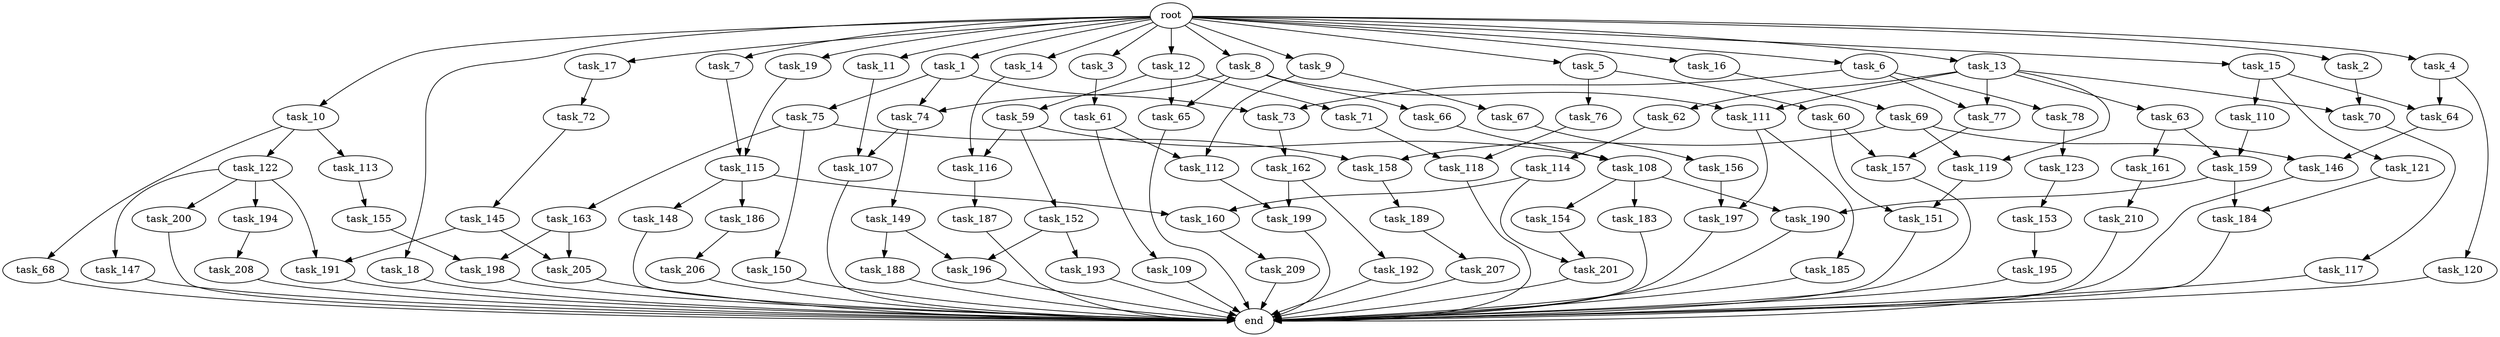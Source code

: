 digraph G {
  task_67 [size="21474836480.000000"];
  task_193 [size="30923764531.200001"];
  task_12 [size="102.400000"];
  task_201 [size="127990025420.800003"];
  task_5 [size="102.400000"];
  task_63 [size="30923764531.200001"];
  task_196 [size="61847529062.400002"];
  task_17 [size="102.400000"];
  task_2 [size="102.400000"];
  task_121 [size="30923764531.200001"];
  task_208 [size="42090679500.800003"];
  task_161 [size="69578470195.199997"];
  task_207 [size="30923764531.200001"];
  task_60 [size="3435973836.800000"];
  task_198 [size="44667659878.400002"];
  task_77 [size="116823110451.200012"];
  task_163 [size="21474836480.000000"];
  task_11 [size="102.400000"];
  task_150 [size="21474836480.000000"];
  task_15 [size="102.400000"];
  task_191 [size="140874927308.800018"];
  task_64 [size="52398601011.200005"];
  task_156 [size="69578470195.199997"];
  root [size="0.000000"];
  task_72 [size="69578470195.199997"];
  task_69 [size="69578470195.199997"];
  task_147 [size="54975581388.800003"];
  task_119 [size="38654705664.000000"];
  task_74 [size="73014444032.000000"];
  task_152 [size="85899345920.000000"];
  task_190 [size="97066260889.600006"];
  task_114 [size="13743895347.200001"];
  task_8 [size="102.400000"];
  task_155 [size="69578470195.199997"];
  task_18 [size="102.400000"];
  task_109 [size="42090679500.800003"];
  task_122 [size="3435973836.800000"];
  task_194 [size="54975581388.800003"];
  task_66 [size="30923764531.200001"];
  task_206 [size="7730941132.800000"];
  task_186 [size="7730941132.800000"];
  task_151 [size="34359738368.000000"];
  task_188 [size="30923764531.200001"];
  task_116 [size="116823110451.200012"];
  task_199 [size="29205777612.800003"];
  task_148 [size="7730941132.800000"];
  task_1 [size="102.400000"];
  task_3 [size="102.400000"];
  task_185 [size="69578470195.199997"];
  task_200 [size="54975581388.800003"];
  task_157 [size="34359738368.000000"];
  task_189 [size="69578470195.199997"];
  task_75 [size="42090679500.800003"];
  task_9 [size="102.400000"];
  task_149 [size="21474836480.000000"];
  task_4 [size="102.400000"];
  task_187 [size="30923764531.200001"];
  task_183 [size="54975581388.800003"];
  end [size="0.000000"];
  task_111 [size="61847529062.400002"];
  task_123 [size="42090679500.800003"];
  task_146 [size="29205777612.800003"];
  task_117 [size="30923764531.200001"];
  task_16 [size="102.400000"];
  task_68 [size="3435973836.800000"];
  task_158 [size="29205777612.800003"];
  task_19 [size="102.400000"];
  task_159 [size="111669149696.000000"];
  task_154 [size="54975581388.800003"];
  task_6 [size="102.400000"];
  task_160 [size="93630287052.800003"];
  task_62 [size="30923764531.200001"];
  task_192 [size="21474836480.000000"];
  task_112 [size="63565515980.800003"];
  task_65 [size="44667659878.400002"];
  task_115 [size="140874927308.800018"];
  task_113 [size="3435973836.800000"];
  task_7 [size="102.400000"];
  task_118 [size="99643241267.200012"];
  task_120 [size="21474836480.000000"];
  task_184 [size="97066260889.600006"];
  task_210 [size="7730941132.800000"];
  task_73 [size="127990025420.800003"];
  task_162 [size="42090679500.800003"];
  task_13 [size="102.400000"];
  task_61 [size="69578470195.199997"];
  task_209 [size="54975581388.800003"];
  task_76 [size="3435973836.800000"];
  task_59 [size="13743895347.200001"];
  task_70 [size="52398601011.200005"];
  task_197 [size="124554051584.000000"];
  task_145 [size="69578470195.199997"];
  task_71 [size="13743895347.200001"];
  task_78 [size="85899345920.000000"];
  task_10 [size="102.400000"];
  task_14 [size="102.400000"];
  task_110 [size="30923764531.200001"];
  task_205 [size="116823110451.200012"];
  task_108 [size="140874927308.800018"];
  task_195 [size="30923764531.200001"];
  task_153 [size="13743895347.200001"];
  task_107 [size="42949672960.000000"];

  task_67 -> task_156 [size="679477248.000000"];
  task_193 -> end [size="1.000000"];
  task_12 -> task_65 [size="134217728.000000"];
  task_12 -> task_59 [size="134217728.000000"];
  task_12 -> task_71 [size="134217728.000000"];
  task_201 -> end [size="1.000000"];
  task_5 -> task_60 [size="33554432.000000"];
  task_5 -> task_76 [size="33554432.000000"];
  task_63 -> task_159 [size="679477248.000000"];
  task_63 -> task_161 [size="679477248.000000"];
  task_196 -> end [size="1.000000"];
  task_17 -> task_72 [size="679477248.000000"];
  task_2 -> task_70 [size="209715200.000000"];
  task_121 -> task_184 [size="536870912.000000"];
  task_208 -> end [size="1.000000"];
  task_161 -> task_210 [size="75497472.000000"];
  task_207 -> end [size="1.000000"];
  task_60 -> task_151 [size="33554432.000000"];
  task_60 -> task_157 [size="33554432.000000"];
  task_198 -> end [size="1.000000"];
  task_77 -> task_157 [size="301989888.000000"];
  task_163 -> task_205 [size="301989888.000000"];
  task_163 -> task_198 [size="301989888.000000"];
  task_11 -> task_107 [size="209715200.000000"];
  task_150 -> end [size="1.000000"];
  task_15 -> task_110 [size="301989888.000000"];
  task_15 -> task_64 [size="301989888.000000"];
  task_15 -> task_121 [size="301989888.000000"];
  task_191 -> end [size="1.000000"];
  task_64 -> task_146 [size="209715200.000000"];
  task_156 -> task_197 [size="536870912.000000"];
  root -> task_7 [size="1.000000"];
  root -> task_8 [size="1.000000"];
  root -> task_12 [size="1.000000"];
  root -> task_18 [size="1.000000"];
  root -> task_1 [size="1.000000"];
  root -> task_3 [size="1.000000"];
  root -> task_16 [size="1.000000"];
  root -> task_19 [size="1.000000"];
  root -> task_5 [size="1.000000"];
  root -> task_10 [size="1.000000"];
  root -> task_6 [size="1.000000"];
  root -> task_17 [size="1.000000"];
  root -> task_9 [size="1.000000"];
  root -> task_11 [size="1.000000"];
  root -> task_4 [size="1.000000"];
  root -> task_13 [size="1.000000"];
  root -> task_2 [size="1.000000"];
  root -> task_14 [size="1.000000"];
  root -> task_15 [size="1.000000"];
  task_72 -> task_145 [size="679477248.000000"];
  task_69 -> task_119 [size="75497472.000000"];
  task_69 -> task_146 [size="75497472.000000"];
  task_69 -> task_158 [size="75497472.000000"];
  task_147 -> end [size="1.000000"];
  task_119 -> task_151 [size="301989888.000000"];
  task_74 -> task_149 [size="209715200.000000"];
  task_74 -> task_107 [size="209715200.000000"];
  task_152 -> task_193 [size="301989888.000000"];
  task_152 -> task_196 [size="301989888.000000"];
  task_190 -> end [size="1.000000"];
  task_114 -> task_160 [size="838860800.000000"];
  task_114 -> task_201 [size="838860800.000000"];
  task_8 -> task_65 [size="301989888.000000"];
  task_8 -> task_66 [size="301989888.000000"];
  task_8 -> task_111 [size="301989888.000000"];
  task_8 -> task_74 [size="301989888.000000"];
  task_155 -> task_198 [size="134217728.000000"];
  task_18 -> end [size="1.000000"];
  task_109 -> end [size="1.000000"];
  task_122 -> task_147 [size="536870912.000000"];
  task_122 -> task_194 [size="536870912.000000"];
  task_122 -> task_200 [size="536870912.000000"];
  task_122 -> task_191 [size="536870912.000000"];
  task_194 -> task_208 [size="411041792.000000"];
  task_66 -> task_108 [size="536870912.000000"];
  task_206 -> end [size="1.000000"];
  task_186 -> task_206 [size="75497472.000000"];
  task_151 -> end [size="1.000000"];
  task_188 -> end [size="1.000000"];
  task_116 -> task_187 [size="301989888.000000"];
  task_199 -> end [size="1.000000"];
  task_148 -> end [size="1.000000"];
  task_1 -> task_75 [size="411041792.000000"];
  task_1 -> task_73 [size="411041792.000000"];
  task_1 -> task_74 [size="411041792.000000"];
  task_3 -> task_61 [size="679477248.000000"];
  task_185 -> end [size="1.000000"];
  task_200 -> end [size="1.000000"];
  task_157 -> end [size="1.000000"];
  task_189 -> task_207 [size="301989888.000000"];
  task_75 -> task_150 [size="209715200.000000"];
  task_75 -> task_163 [size="209715200.000000"];
  task_75 -> task_158 [size="209715200.000000"];
  task_9 -> task_67 [size="209715200.000000"];
  task_9 -> task_112 [size="209715200.000000"];
  task_149 -> task_196 [size="301989888.000000"];
  task_149 -> task_188 [size="301989888.000000"];
  task_4 -> task_64 [size="209715200.000000"];
  task_4 -> task_120 [size="209715200.000000"];
  task_187 -> end [size="1.000000"];
  task_183 -> end [size="1.000000"];
  task_111 -> task_185 [size="679477248.000000"];
  task_111 -> task_197 [size="679477248.000000"];
  task_123 -> task_153 [size="134217728.000000"];
  task_146 -> end [size="1.000000"];
  task_117 -> end [size="1.000000"];
  task_16 -> task_69 [size="679477248.000000"];
  task_68 -> end [size="1.000000"];
  task_158 -> task_189 [size="679477248.000000"];
  task_19 -> task_115 [size="536870912.000000"];
  task_159 -> task_190 [size="411041792.000000"];
  task_159 -> task_184 [size="411041792.000000"];
  task_154 -> task_201 [size="411041792.000000"];
  task_6 -> task_77 [size="838860800.000000"];
  task_6 -> task_73 [size="838860800.000000"];
  task_6 -> task_78 [size="838860800.000000"];
  task_160 -> task_209 [size="536870912.000000"];
  task_62 -> task_114 [size="134217728.000000"];
  task_192 -> end [size="1.000000"];
  task_112 -> task_199 [size="75497472.000000"];
  task_65 -> end [size="1.000000"];
  task_115 -> task_160 [size="75497472.000000"];
  task_115 -> task_148 [size="75497472.000000"];
  task_115 -> task_186 [size="75497472.000000"];
  task_113 -> task_155 [size="679477248.000000"];
  task_7 -> task_115 [size="838860800.000000"];
  task_118 -> end [size="1.000000"];
  task_120 -> end [size="1.000000"];
  task_184 -> end [size="1.000000"];
  task_210 -> end [size="1.000000"];
  task_73 -> task_162 [size="411041792.000000"];
  task_162 -> task_199 [size="209715200.000000"];
  task_162 -> task_192 [size="209715200.000000"];
  task_13 -> task_63 [size="301989888.000000"];
  task_13 -> task_111 [size="301989888.000000"];
  task_13 -> task_77 [size="301989888.000000"];
  task_13 -> task_70 [size="301989888.000000"];
  task_13 -> task_119 [size="301989888.000000"];
  task_13 -> task_62 [size="301989888.000000"];
  task_61 -> task_112 [size="411041792.000000"];
  task_61 -> task_109 [size="411041792.000000"];
  task_209 -> end [size="1.000000"];
  task_76 -> task_118 [size="838860800.000000"];
  task_59 -> task_116 [size="838860800.000000"];
  task_59 -> task_108 [size="838860800.000000"];
  task_59 -> task_152 [size="838860800.000000"];
  task_70 -> task_117 [size="301989888.000000"];
  task_197 -> end [size="1.000000"];
  task_145 -> task_205 [size="838860800.000000"];
  task_145 -> task_191 [size="838860800.000000"];
  task_71 -> task_118 [size="134217728.000000"];
  task_78 -> task_123 [size="411041792.000000"];
  task_10 -> task_122 [size="33554432.000000"];
  task_10 -> task_68 [size="33554432.000000"];
  task_10 -> task_113 [size="33554432.000000"];
  task_14 -> task_116 [size="301989888.000000"];
  task_110 -> task_159 [size="411041792.000000"];
  task_205 -> end [size="1.000000"];
  task_108 -> task_154 [size="536870912.000000"];
  task_108 -> task_190 [size="536870912.000000"];
  task_108 -> task_183 [size="536870912.000000"];
  task_195 -> end [size="1.000000"];
  task_153 -> task_195 [size="301989888.000000"];
  task_107 -> end [size="1.000000"];
}
